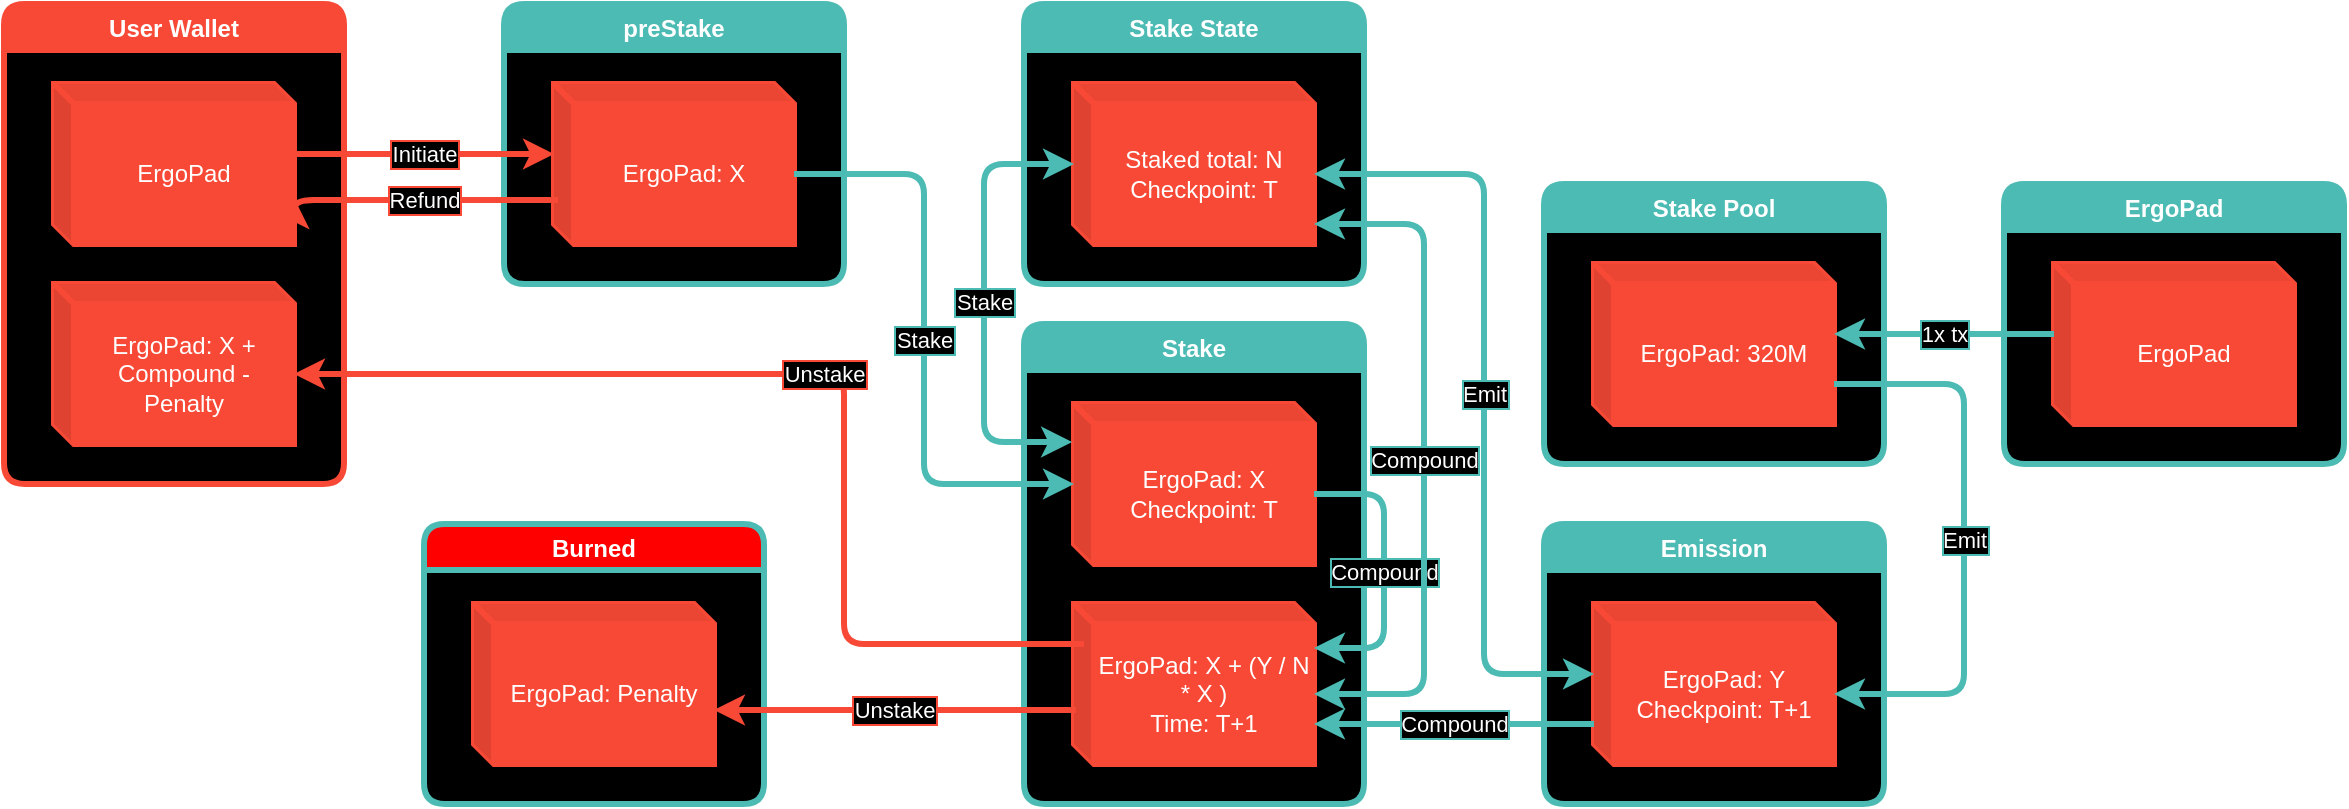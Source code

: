 <mxfile version="16.1.2" type="device"><diagram id="QOwcaWJ8UAR32Rd_rkUK" name="Page-1"><mxGraphModel dx="1102" dy="875" grid="1" gridSize="10" guides="1" tooltips="1" connect="1" arrows="1" fold="1" page="1" pageScale="1" pageWidth="850" pageHeight="1100" math="0" shadow="0"><root><mxCell id="0"/><mxCell id="1" parent="0"/><mxCell id="I0hiN1EPHC9cmtYxYzsP-1" value="User Wallet" style="swimlane;container=1;collapsible=0;fillColor=#F84936;swimlaneLine=1;rounded=1;swimlaneFillColor=#000000;fontColor=#FFFFFF;labelBorderColor=none;strokeColor=#F84936;strokeWidth=3;" parent="1" vertex="1"><mxGeometry x="90" y="10" width="170" height="240" as="geometry"/></mxCell><mxCell id="I0hiN1EPHC9cmtYxYzsP-4" value="ErgoPad" style="shape=cube;whiteSpace=wrap;html=1;boundedLbl=1;backgroundOutline=1;darkOpacity=0.05;darkOpacity2=0.1;rounded=1;labelBorderColor=none;fontColor=#FFFFFF;strokeColor=#F84936;strokeWidth=3;fillColor=#F84936;size=10;" parent="I0hiN1EPHC9cmtYxYzsP-1" vertex="1"><mxGeometry x="25" y="40" width="120" height="80" as="geometry"/></mxCell><mxCell id="1UDLFsFegCENMeIGpgEX-13" value="ErgoPad: X + Compound - Penalty" style="shape=cube;whiteSpace=wrap;html=1;boundedLbl=1;backgroundOutline=1;darkOpacity=0.05;darkOpacity2=0.1;rounded=1;labelBorderColor=none;fontColor=#FFFFFF;strokeColor=#F84936;strokeWidth=3;fillColor=#F84936;size=10;" parent="I0hiN1EPHC9cmtYxYzsP-1" vertex="1"><mxGeometry x="25" y="140" width="120" height="80" as="geometry"/></mxCell><mxCell id="I0hiN1EPHC9cmtYxYzsP-2" value="ErgoPad" style="swimlane;container=1;collapsible=0;fillColor=#4CBBB4;swimlaneLine=1;rounded=1;swimlaneFillColor=#000000;fontColor=#FFFFFF;labelBorderColor=none;strokeColor=#4CBBB4;strokeWidth=3;" parent="1" vertex="1"><mxGeometry x="1090" y="100" width="170" height="140" as="geometry"/></mxCell><mxCell id="I0hiN1EPHC9cmtYxYzsP-6" value="ErgoPad" style="shape=cube;whiteSpace=wrap;html=1;boundedLbl=1;backgroundOutline=1;darkOpacity=0.05;darkOpacity2=0.1;rounded=1;labelBorderColor=none;fontColor=#FFFFFF;strokeColor=#F84936;strokeWidth=3;fillColor=#F84936;size=10;" parent="I0hiN1EPHC9cmtYxYzsP-2" vertex="1"><mxGeometry x="25" y="40" width="120" height="80" as="geometry"/></mxCell><mxCell id="I0hiN1EPHC9cmtYxYzsP-3" value="preStake" style="swimlane;container=1;collapsible=0;fillColor=#4CBBB4;swimlaneLine=1;rounded=1;swimlaneFillColor=#000000;fontColor=#FFFFFF;labelBorderColor=none;strokeColor=#4CBBB4;strokeWidth=3;" parent="1" vertex="1"><mxGeometry x="340" y="10" width="170" height="140" as="geometry"/></mxCell><mxCell id="I0hiN1EPHC9cmtYxYzsP-5" value="ErgoPad: X" style="shape=cube;whiteSpace=wrap;html=1;boundedLbl=1;backgroundOutline=1;darkOpacity=0.05;darkOpacity2=0.1;rounded=1;labelBorderColor=none;fontColor=#FFFFFF;strokeColor=#F84936;strokeWidth=3;fillColor=#F84936;size=10;" parent="I0hiN1EPHC9cmtYxYzsP-3" vertex="1"><mxGeometry x="25" y="40" width="120" height="80" as="geometry"/></mxCell><mxCell id="I0hiN1EPHC9cmtYxYzsP-9" value="Initiate" style="edgeStyle=orthogonalEdgeStyle;rounded=1;orthogonalLoop=1;jettySize=auto;fontColor=#FFFFFF;strokeWidth=3;strokeColor=#F84936;labelBackgroundColor=#000000;labelBorderColor=#F84936;spacing=2;html=1;spacingTop=0;entryX=0;entryY=0;entryDx=0;entryDy=35;entryPerimeter=0;" parent="1" target="I0hiN1EPHC9cmtYxYzsP-5" edge="1"><mxGeometry relative="1" as="geometry"><Array as="points"><mxPoint x="235" y="85"/></Array><mxPoint x="364" y="400" as="targetPoint"/><mxPoint x="235" y="85" as="sourcePoint"/></mxGeometry></mxCell><mxCell id="I0hiN1EPHC9cmtYxYzsP-15" value="Refund" style="edgeStyle=orthogonalEdgeStyle;rounded=1;orthogonalLoop=1;jettySize=auto;html=1;entryX=0.992;entryY=0.713;entryDx=0;entryDy=0;entryPerimeter=0;fontColor=#FFFFFF;strokeWidth=3;strokeColor=#F84936;labelBackgroundColor=#000000;labelBorderColor=#F84936;exitX=0.017;exitY=0.725;exitDx=0;exitDy=0;exitPerimeter=0;" parent="1" source="I0hiN1EPHC9cmtYxYzsP-5" target="I0hiN1EPHC9cmtYxYzsP-4" edge="1"><mxGeometry relative="1" as="geometry"><mxPoint x="360" y="435" as="sourcePoint"/><mxPoint x="749.04" y="310.0" as="targetPoint"/><Array as="points"><mxPoint x="235" y="108"/></Array></mxGeometry></mxCell><mxCell id="8tIXJ-7l0-ROnwXEZp2_-1" value="Stake" style="swimlane;container=1;collapsible=0;fillColor=#4CBBB4;swimlaneLine=1;rounded=1;swimlaneFillColor=#000000;fontColor=#FFFFFF;labelBorderColor=none;strokeColor=#4CBBB4;strokeWidth=3;" parent="1" vertex="1"><mxGeometry x="600" y="170" width="170" height="240" as="geometry"/></mxCell><mxCell id="8tIXJ-7l0-ROnwXEZp2_-2" value="ErgoPad: X&lt;br&gt;Checkpoint: T" style="shape=cube;whiteSpace=wrap;html=1;boundedLbl=1;backgroundOutline=1;darkOpacity=0.05;darkOpacity2=0.1;rounded=1;labelBorderColor=none;fontColor=#FFFFFF;strokeColor=#F84936;strokeWidth=3;fillColor=#F84936;size=10;" parent="8tIXJ-7l0-ROnwXEZp2_-1" vertex="1"><mxGeometry x="25" y="40" width="120" height="80" as="geometry"/></mxCell><mxCell id="1UDLFsFegCENMeIGpgEX-11" value="ErgoPad: X + (Y / N * X )&lt;br&gt;Time: T+1" style="shape=cube;whiteSpace=wrap;html=1;boundedLbl=1;backgroundOutline=1;darkOpacity=0.05;darkOpacity2=0.1;rounded=1;labelBorderColor=none;fontColor=#FFFFFF;strokeColor=#F84936;strokeWidth=3;fillColor=#F84936;size=10;" parent="8tIXJ-7l0-ROnwXEZp2_-1" vertex="1"><mxGeometry x="25" y="140" width="120" height="80" as="geometry"/></mxCell><mxCell id="1UDLFsFegCENMeIGpgEX-12" value="Compound" style="edgeStyle=orthogonalEdgeStyle;rounded=1;orthogonalLoop=1;jettySize=auto;html=1;exitX=0;exitY=0;exitDx=120;exitDy=45;exitPerimeter=0;entryX=1;entryY=0.275;entryDx=0;entryDy=0;entryPerimeter=0;labelBackgroundColor=#000000;strokeColor=#4CBBB4;fontColor=#FFFFFF;labelBorderColor=#4CBBB4;strokeWidth=3;" parent="8tIXJ-7l0-ROnwXEZp2_-1" source="8tIXJ-7l0-ROnwXEZp2_-2" target="1UDLFsFegCENMeIGpgEX-11" edge="1"><mxGeometry relative="1" as="geometry"><Array as="points"><mxPoint x="180" y="85"/><mxPoint x="180" y="162"/></Array></mxGeometry></mxCell><mxCell id="1UDLFsFegCENMeIGpgEX-1" value="Stake Pool" style="swimlane;container=1;collapsible=0;fillColor=#4CBBB4;swimlaneLine=1;rounded=1;swimlaneFillColor=#000000;fontColor=#FFFFFF;labelBorderColor=none;strokeColor=#4CBBB4;strokeWidth=3;" parent="1" vertex="1"><mxGeometry x="860" y="100" width="170" height="140" as="geometry"/></mxCell><mxCell id="1UDLFsFegCENMeIGpgEX-2" value="ErgoPad: 320M" style="shape=cube;whiteSpace=wrap;html=1;boundedLbl=1;backgroundOutline=1;darkOpacity=0.05;darkOpacity2=0.1;rounded=1;labelBorderColor=none;fontColor=#FFFFFF;strokeColor=#F84936;strokeWidth=3;fillColor=#F84936;size=10;" parent="1UDLFsFegCENMeIGpgEX-1" vertex="1"><mxGeometry x="25" y="40" width="120" height="80" as="geometry"/></mxCell><mxCell id="1UDLFsFegCENMeIGpgEX-6" value="Stake State" style="swimlane;container=1;collapsible=0;fillColor=#4CBBB4;swimlaneLine=1;rounded=1;swimlaneFillColor=#000000;fontColor=#FFFFFF;labelBorderColor=none;strokeColor=#4CBBB4;strokeWidth=3;" parent="1" vertex="1"><mxGeometry x="600" y="10" width="170" height="140" as="geometry"/></mxCell><mxCell id="1UDLFsFegCENMeIGpgEX-7" value="Staked total: N&lt;br&gt;Checkpoint: T" style="shape=cube;whiteSpace=wrap;html=1;boundedLbl=1;backgroundOutline=1;darkOpacity=0.05;darkOpacity2=0.1;rounded=1;labelBorderColor=none;fontColor=#FFFFFF;strokeColor=#F84936;strokeWidth=3;fillColor=#F84936;size=10;" parent="1UDLFsFegCENMeIGpgEX-6" vertex="1"><mxGeometry x="25" y="40" width="120" height="80" as="geometry"/></mxCell><mxCell id="1UDLFsFegCENMeIGpgEX-14" value="Unstake" style="edgeStyle=orthogonalEdgeStyle;rounded=1;orthogonalLoop=1;jettySize=auto;html=1;exitX=0.042;exitY=0.25;exitDx=0;exitDy=0;exitPerimeter=0;entryX=0;entryY=0;entryDx=120;entryDy=45;entryPerimeter=0;labelBackgroundColor=#000000;strokeColor=#F84936;fontColor=#FFFFFF;strokeWidth=3;labelBorderColor=#F84936;" parent="1" source="1UDLFsFegCENMeIGpgEX-11" target="1UDLFsFegCENMeIGpgEX-13" edge="1"><mxGeometry relative="1" as="geometry"><Array as="points"><mxPoint x="510" y="330"/><mxPoint x="510" y="195"/></Array></mxGeometry></mxCell><mxCell id="1UDLFsFegCENMeIGpgEX-15" value="Burned" style="swimlane;container=1;collapsible=0;fillColor=#FF0000;swimlaneLine=1;rounded=1;swimlaneFillColor=#000000;fontColor=#FFFFFF;labelBorderColor=none;strokeColor=#4CBBB4;strokeWidth=3;" parent="1" vertex="1"><mxGeometry x="300" y="270" width="170" height="140" as="geometry"/></mxCell><mxCell id="1UDLFsFegCENMeIGpgEX-17" value="ErgoPad: Penalty" style="shape=cube;whiteSpace=wrap;html=1;boundedLbl=1;backgroundOutline=1;darkOpacity=0.05;darkOpacity2=0.1;rounded=1;labelBorderColor=none;fontColor=#FFFFFF;strokeColor=#F84936;strokeWidth=3;fillColor=#F84936;size=10;" parent="1UDLFsFegCENMeIGpgEX-15" vertex="1"><mxGeometry x="25" y="40" width="120" height="80" as="geometry"/></mxCell><mxCell id="1UDLFsFegCENMeIGpgEX-19" value="Unstake" style="edgeStyle=orthogonalEdgeStyle;rounded=1;orthogonalLoop=1;jettySize=auto;html=1;exitX=0.008;exitY=0.663;exitDx=0;exitDy=0;exitPerimeter=0;labelBackgroundColor=#000000;strokeColor=#F84936;fontColor=#FFFFFF;strokeWidth=3;labelBorderColor=#F84936;" parent="1" source="1UDLFsFegCENMeIGpgEX-11" edge="1"><mxGeometry relative="1" as="geometry"><Array as="points"><mxPoint x="445" y="363"/></Array><mxPoint x="445" y="363" as="targetPoint"/></mxGeometry></mxCell><mxCell id="kAseovrpmOcmg-6U1BIF-1" value="Emission" style="swimlane;container=1;collapsible=0;fillColor=#4CBBB4;swimlaneLine=1;rounded=1;swimlaneFillColor=#000000;fontColor=#FFFFFF;labelBorderColor=none;strokeColor=#4CBBB4;strokeWidth=3;" parent="1" vertex="1"><mxGeometry x="860" y="270" width="170" height="140" as="geometry"/></mxCell><mxCell id="kAseovrpmOcmg-6U1BIF-2" value="ErgoPad: Y&lt;br&gt;Checkpoint: T+1" style="shape=cube;whiteSpace=wrap;html=1;boundedLbl=1;backgroundOutline=1;darkOpacity=0.05;darkOpacity2=0.1;rounded=1;labelBorderColor=none;fontColor=#FFFFFF;strokeColor=#F84936;strokeWidth=3;fillColor=#F84936;size=10;" parent="kAseovrpmOcmg-6U1BIF-1" vertex="1"><mxGeometry x="25" y="40" width="120" height="80" as="geometry"/></mxCell><mxCell id="kAseovrpmOcmg-6U1BIF-5" value="Stake" style="edgeStyle=orthogonalEdgeStyle;rounded=1;orthogonalLoop=1;jettySize=auto;html=1;labelBackgroundColor=#000000;strokeColor=#4CBBB4;fontColor=#FFFFFF;labelBorderColor=#4CBBB4;strokeWidth=3;startArrow=classic;startFill=1;endArrow=classic;endFill=1;entryX=-0.008;entryY=0.238;entryDx=0;entryDy=0;entryPerimeter=0;" parent="1" source="1UDLFsFegCENMeIGpgEX-7" target="8tIXJ-7l0-ROnwXEZp2_-2" edge="1"><mxGeometry relative="1" as="geometry"><mxPoint x="625" y="240" as="targetPoint"/><Array as="points"><mxPoint x="580" y="90"/><mxPoint x="580" y="229"/></Array><mxPoint x="580" y="80" as="sourcePoint"/></mxGeometry></mxCell><mxCell id="1UDLFsFegCENMeIGpgEX-5" value="Stake" style="edgeStyle=orthogonalEdgeStyle;rounded=1;orthogonalLoop=1;jettySize=auto;html=1;exitX=0;exitY=0;exitDx=120;exitDy=45;exitPerimeter=0;labelBackgroundColor=#000000;strokeColor=#4CBBB4;fontColor=#FFFFFF;labelBorderColor=#4CBBB4;strokeWidth=3;" parent="1" source="I0hiN1EPHC9cmtYxYzsP-5" edge="1"><mxGeometry relative="1" as="geometry"><mxPoint x="625" y="250" as="targetPoint"/><Array as="points"><mxPoint x="550" y="95"/><mxPoint x="550" y="250"/><mxPoint x="625" y="250"/></Array></mxGeometry></mxCell><mxCell id="kAseovrpmOcmg-6U1BIF-6" value="Compound" style="edgeStyle=orthogonalEdgeStyle;rounded=1;orthogonalLoop=1;jettySize=auto;html=1;labelBackgroundColor=#000000;strokeColor=#4CBBB4;fontColor=#FFFFFF;labelBorderColor=#4CBBB4;strokeWidth=3;startArrow=classic;startFill=1;endArrow=classic;endFill=1;entryX=0;entryY=0;entryDx=120;entryDy=45;entryPerimeter=0;" parent="1" target="1UDLFsFegCENMeIGpgEX-11" edge="1"><mxGeometry relative="1" as="geometry"><mxPoint x="874.04" y="609.04" as="targetPoint"/><Array as="points"><mxPoint x="745" y="120"/><mxPoint x="800" y="120"/><mxPoint x="800" y="355"/></Array><mxPoint x="745" y="120" as="sourcePoint"/></mxGeometry></mxCell><mxCell id="kAseovrpmOcmg-6U1BIF-7" value="Compound" style="edgeStyle=orthogonalEdgeStyle;rounded=1;orthogonalLoop=1;jettySize=auto;html=1;labelBackgroundColor=#000000;strokeColor=#4CBBB4;fontColor=#FFFFFF;labelBorderColor=#4CBBB4;strokeWidth=3;" parent="1" edge="1"><mxGeometry relative="1" as="geometry"><Array as="points"><mxPoint x="885" y="370"/></Array><mxPoint x="885" y="370" as="sourcePoint"/><mxPoint x="745" y="370" as="targetPoint"/></mxGeometry></mxCell><mxCell id="kAseovrpmOcmg-6U1BIF-8" value="1x tx" style="edgeStyle=orthogonalEdgeStyle;rounded=1;orthogonalLoop=1;jettySize=auto;html=1;labelBackgroundColor=#000000;strokeColor=#4CBBB4;fontColor=#FFFFFF;labelBorderColor=#4CBBB4;strokeWidth=3;exitX=0;exitY=0;exitDx=0;exitDy=35;exitPerimeter=0;" parent="1" source="I0hiN1EPHC9cmtYxYzsP-6" edge="1"><mxGeometry relative="1" as="geometry"><Array as="points"><mxPoint x="1005" y="175"/></Array><mxPoint x="895" y="380" as="sourcePoint"/><mxPoint x="1005" y="175" as="targetPoint"/></mxGeometry></mxCell><mxCell id="kAseovrpmOcmg-6U1BIF-9" value="Emit" style="edgeStyle=orthogonalEdgeStyle;rounded=1;orthogonalLoop=1;jettySize=auto;html=1;labelBackgroundColor=#000000;strokeColor=#4CBBB4;fontColor=#FFFFFF;labelBorderColor=#4CBBB4;strokeWidth=3;entryX=0;entryY=0;entryDx=120;entryDy=45;entryPerimeter=0;" parent="1" target="kAseovrpmOcmg-6U1BIF-2" edge="1"><mxGeometry relative="1" as="geometry"><Array as="points"><mxPoint x="1005" y="200"/><mxPoint x="1070" y="200"/><mxPoint x="1070" y="355"/></Array><mxPoint x="1005" y="200" as="sourcePoint"/><mxPoint x="1015" y="185" as="targetPoint"/></mxGeometry></mxCell><mxCell id="kAseovrpmOcmg-6U1BIF-10" value="Emit" style="edgeStyle=orthogonalEdgeStyle;rounded=1;orthogonalLoop=1;jettySize=auto;html=1;labelBackgroundColor=#000000;strokeColor=#4CBBB4;fontColor=#FFFFFF;labelBorderColor=#4CBBB4;strokeWidth=3;startArrow=classic;startFill=1;endArrow=classic;endFill=1;entryX=0;entryY=0;entryDx=0;entryDy=35;entryPerimeter=0;exitX=0;exitY=0;exitDx=120;exitDy=45;exitPerimeter=0;" parent="1" source="1UDLFsFegCENMeIGpgEX-7" target="kAseovrpmOcmg-6U1BIF-2" edge="1"><mxGeometry relative="1" as="geometry"><mxPoint x="790" y="305" as="targetPoint"/><Array as="points"><mxPoint x="830" y="95"/><mxPoint x="830" y="345"/></Array><mxPoint x="790" y="70" as="sourcePoint"/></mxGeometry></mxCell></root></mxGraphModel></diagram></mxfile>
